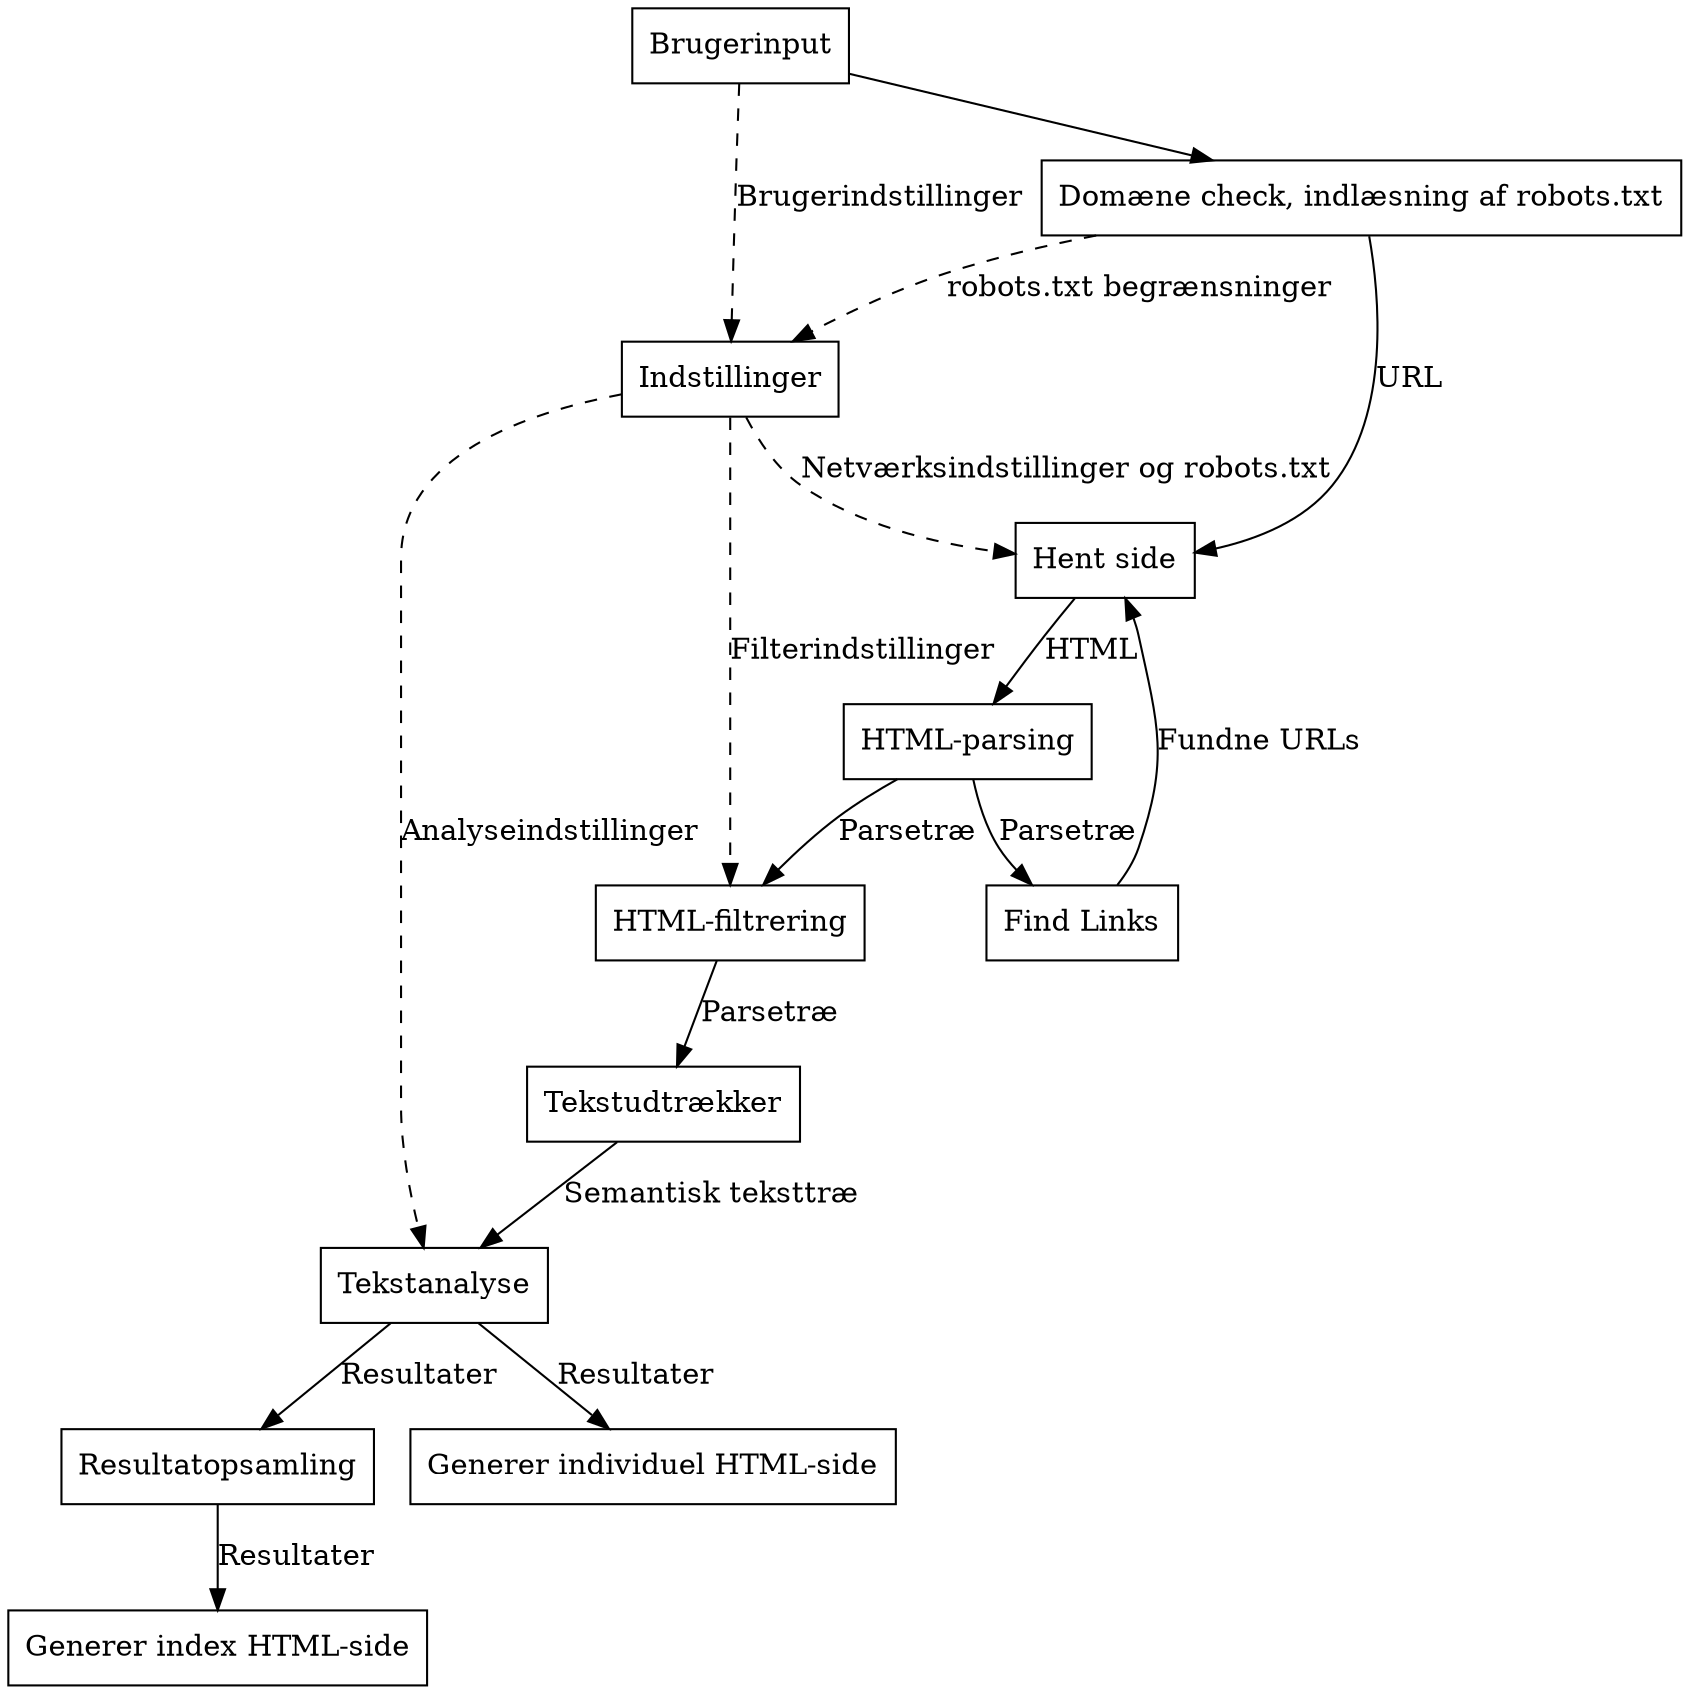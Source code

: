 digraph g
{
//size="8,11"
//margin=5
//rankdir="LR";
node[shape=box];
//edge[arrowsize=0.7, len=0.7]

Brugerinput[label="Brugerinput"];
Indstillinger[label="Indstillinger"];
ParseSide[label="HTML-parsing"];
HentSide[label="Hent side"];
FindLinks[label="Find Links"];
afHTMLificering[label="Tekstudtrækker"];
Tekstanalyse[label="Tekstanalyse"]
HTMLFilter[label="HTML-filtrering"]
DomCheck[label="Domæne check, indlæsning af robots.txt"]
Brugerinput -> DomCheck
DomCheck -> HentSide [label="URL"];
DomCheck -> Indstillinger [label="robots.txt begrænsninger", style=dashed];
Brugerinput -> Indstillinger [label="Brugerindstillinger", style=dashed];

Indstillinger -> Tekstanalyse [label="Analyseindstillinger", style=dashed];
Indstillinger -> HentSide [label="Netværksindstillinger og robots.txt", style=dashed];
Indstillinger -> HTMLFilter [label="Filterindstillinger", style=dashed];

FindLinks -> HentSide [label="Fundne URLs"]

HentSide -> ParseSide [label="HTML"];


ParseSide -> HTMLFilter -> afHTMLificering [label="Parsetræ"];
ParseSide -> FindLinks [label="Parsetræ"]

afHTMLificering -> Tekstanalyse [label="Semantisk teksttræ"];
Tekstanalyse -> "Resultatopsamling" -> "Generer index HTML-side" [label="Resultater"]
Tekstanalyse -> "Generer individuel HTML-side" [label="Resultater"]

}